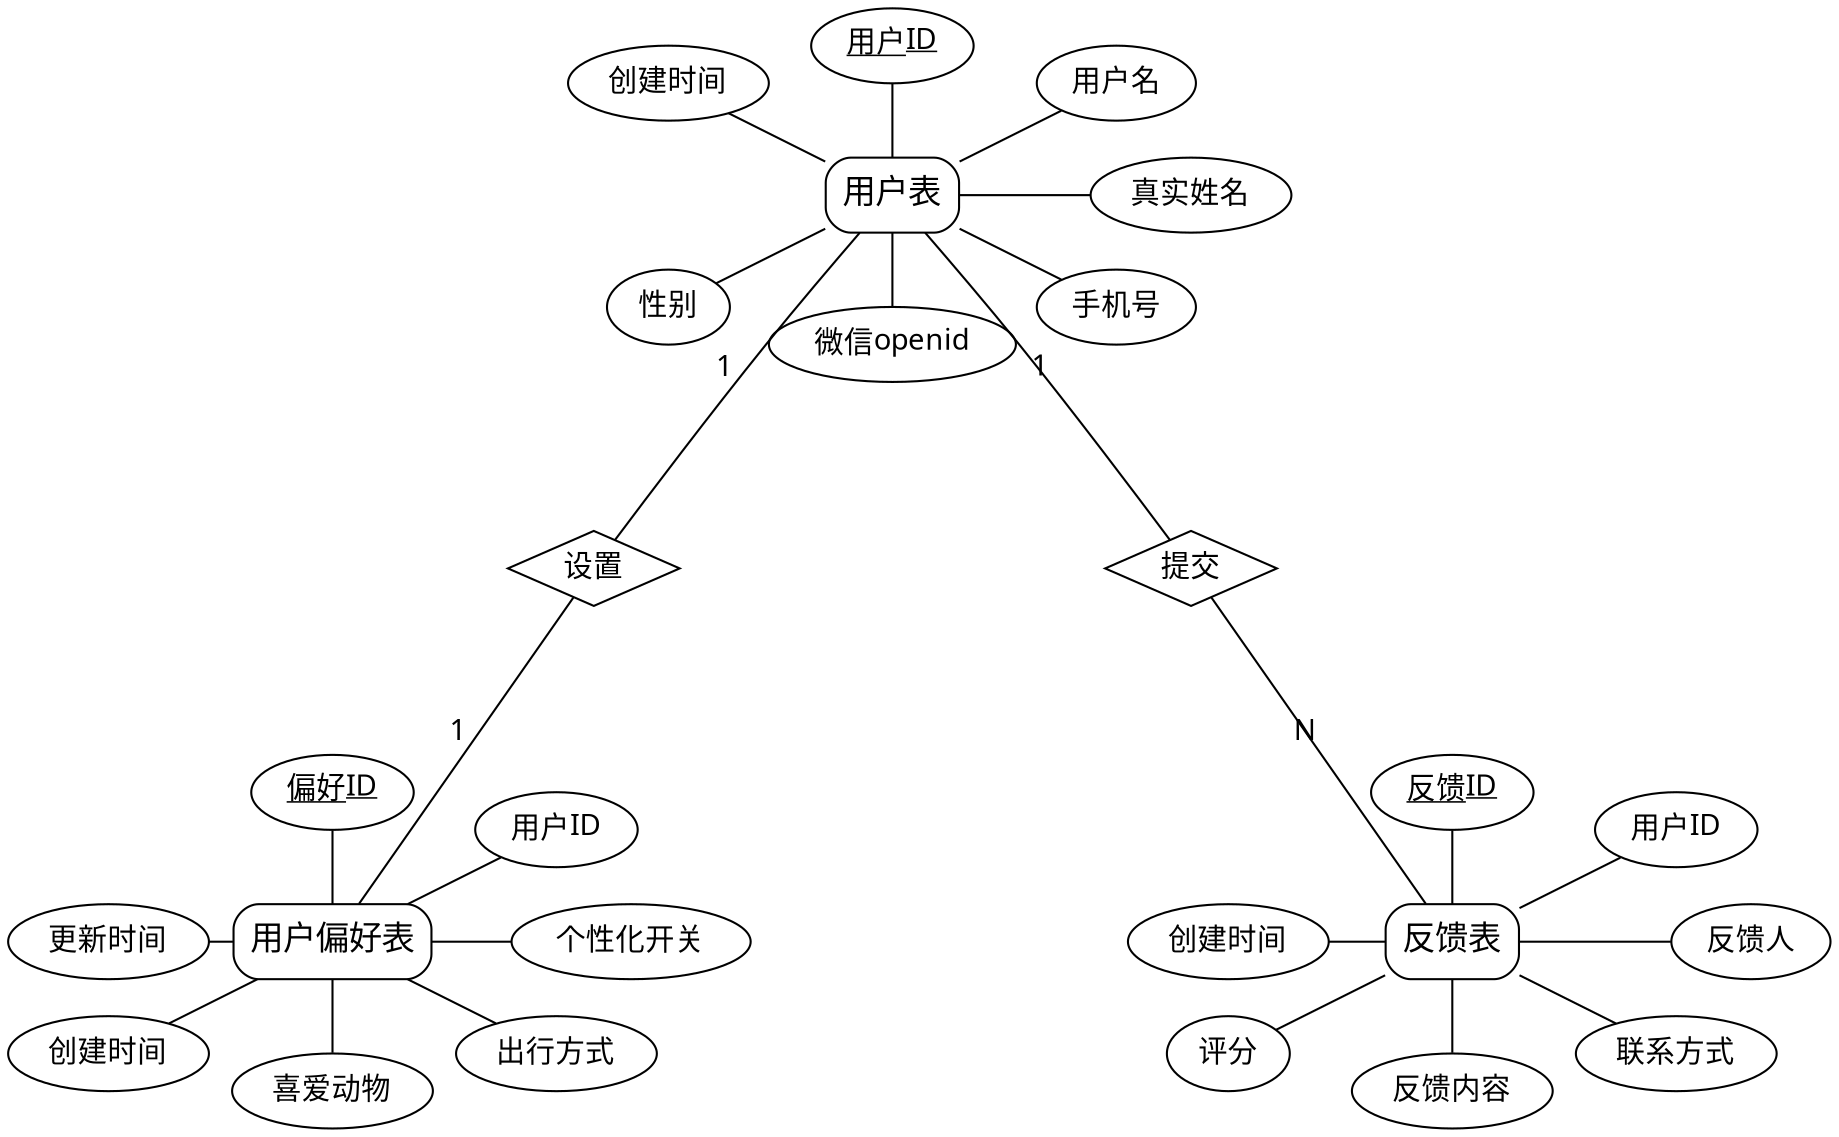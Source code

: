 digraph ER {
    // 图的全局设置
    splines=spline;
    node [fontname="Microsoft YaHei", fontsize=14];
    edge [fontname="Microsoft YaHei", fontsize=14];
    
    // 设置布局
    layout=neato;
    overlap=false;
    sep="+5,5";  // 减小间距
    
    // 用户表及其属性
    node [shape=box, style="rounded,filled", fillcolor=white, fontsize=16];
    users [label="用户表", pos="0,1!"];
    node [shape=ellipse, style="filled", fillcolor=white, fontsize=14];
    user_id [label=<<u>用户ID</u>>, pos="0,1.4!"];
    user_name [label="用户名", pos="0.6,1.3!"];
    user_real_name [label="真实姓名", pos="0.8,1!"];
    user_phone [label="手机号", pos="0.6,0.7!"];
    user_openid [label="微信openid", pos="0,0.6!"];
    user_gender [label="性别", pos="-0.6,0.7!"];
    user_created [label="创建时间", pos="-0.6,1.3!"];

    // 用户偏好表及其属性
    node [shape=box, style="rounded,filled", fillcolor=white, fontsize=16];
    preferences [label="用户偏好表", pos="-1.5,-1!"];
    node [shape=ellipse, style="filled", fillcolor=white, fontsize=14];
    pref_id [label=<<u>偏好ID</u>>, pos="-1.5,-0.6!"];
    pref_user_id [label="用户ID", pos="-0.9,-0.7!"];
    pref_switch [label="个性化开关", pos="-0.7,-1!"];
    pref_transport [label="出行方式", pos="-0.9,-1.3!"];
    pref_animals [label="喜爱动物", pos="-1.5,-1.4!"];
    pref_created [label="创建时间", pos="-2.1,-1.3!"];
    pref_updated [label="更新时间", pos="-2.1,-1!"];

    // 反馈表及其属性
    node [shape=box, style="rounded,filled", fillcolor=white, fontsize=16];
    feedbacks [label="反馈表", pos="1.5,-1!"];
    node [shape=ellipse, style="filled", fillcolor=white, fontsize=14];
    feedback_id [label=<<u>反馈ID</u>>, pos="1.5,-0.6!"];
    feedback_user_id [label="用户ID", pos="2.1,-0.7!"];
    feedback_name [label="反馈人", pos="2.3,-1!"];
    feedback_contact [label="联系方式", pos="2.1,-1.3!"];
    feedback_content [label="反馈内容", pos="1.5,-1.4!"];
    feedback_rating [label="评分", pos="0.9,-1.3!"];
    feedback_created [label="创建时间", pos="0.9,-1!"];

    // 关系节点
    node [shape=diamond, style="filled", fillcolor=white, fontsize=14];
    user_pref_rel [label="设置", pos="-0.8,0!"];
    user_feedback_rel [label="提交", pos="0.8,0!"];

    // 连接实体和属性
    edge [dir=none, color=black, fontsize=14];
    
    // 用户表的属性连接
    users -> {user_id user_name user_real_name user_phone user_openid 
              user_gender user_created};
             
    // 用户偏好表的属性连接
    preferences -> {pref_id pref_user_id pref_switch pref_transport 
                   pref_animals pref_created pref_updated};
               
    // 反馈表的属性连接
    feedbacks -> {feedback_id feedback_user_id feedback_name feedback_contact 
                  feedback_content feedback_rating feedback_created};

    // 实体间的关系（通过关系节点）
    edge [dir=none, color=black, constraint=false, fontsize=14];
    users -> user_pref_rel [label="1"];
    user_pref_rel -> preferences [label="1"];
    users -> user_feedback_rel [label="1"];
    user_feedback_rel -> feedbacks [label="N"];
} 